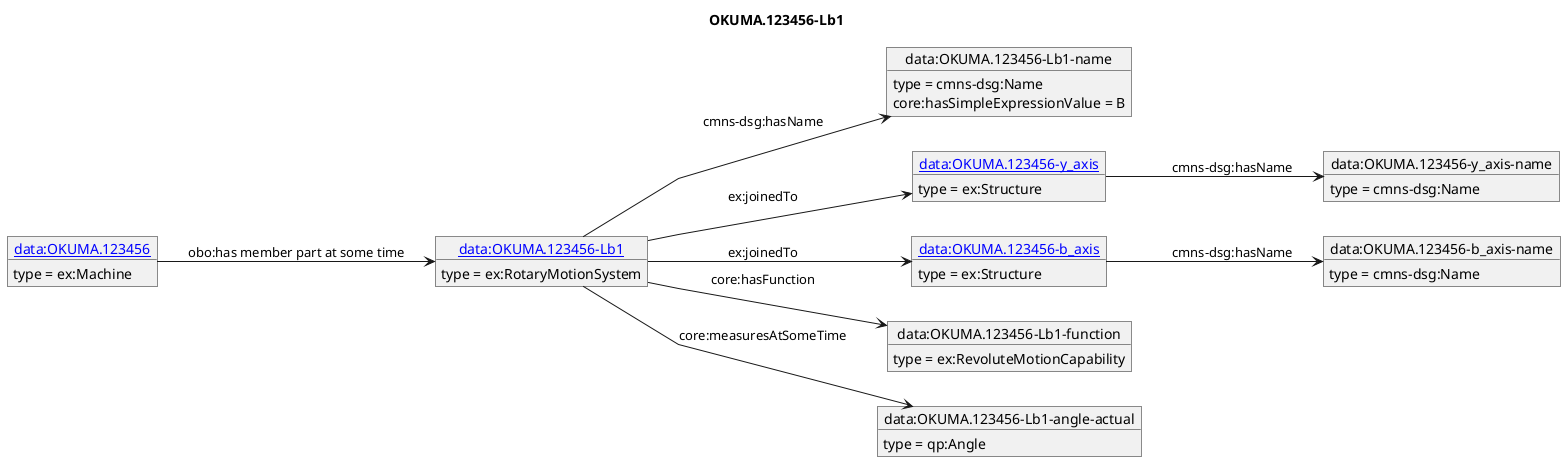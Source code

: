 @startuml
skinparam linetype polyline
left to right direction
title OKUMA.123456-Lb1
object "[[./OKUMA.123456-Lb1.html data:OKUMA.123456-Lb1]]" as o1 {
 type = ex:RotaryMotionSystem
 }
object "data:OKUMA.123456-Lb1-name" as o2 {
 type = cmns-dsg:Name
 }
object "[[./OKUMA.123456-y_axis.html data:OKUMA.123456-y_axis]]" as o3 {
 type = ex:Structure
 }
object "data:OKUMA.123456-y_axis-name" as o4 {
 type = cmns-dsg:Name
 }
object "[[./OKUMA.123456-b_axis.html data:OKUMA.123456-b_axis]]" as o5 {
 type = ex:Structure
 }
object "data:OKUMA.123456-b_axis-name" as o6 {
 type = cmns-dsg:Name
 }
object "data:OKUMA.123456-Lb1-function" as o7 {
 type = ex:RevoluteMotionCapability
 }
object "data:OKUMA.123456-Lb1-angle-actual" as o8 {
 type = qp:Angle
 }
object "[[./OKUMA.123456.html data:OKUMA.123456]]" as o9 {
 type = ex:Machine
 }
o1 --> o2 : cmns-dsg:hasName
o2 : core:hasSimpleExpressionValue = B
o1 --> o3 : ex:joinedTo
o3 --> o4 : cmns-dsg:hasName
o1 --> o5 : ex:joinedTo
o5 --> o6 : cmns-dsg:hasName
o1 --> o7 : core:hasFunction
o1 --> o8 : core:measuresAtSomeTime
o9 --> o1 : obo:has member part at some time
@enduml
